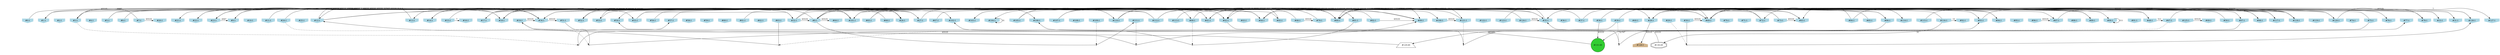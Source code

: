 digraph G {
node[shape = circle]
rankInputs [style = invisible]
rankOutputs [style = invisible]
rankInputs -> rankOutputs [color=invis]
0 [label="#0:1", style = filled, shape = invhouse, color=lightblue]
1 [label="#1:1", style = filled, shape = invhouse, color=lightblue]
2 [label="#2:1", style = filled, shape = invhouse, color=lightblue]
3 [label="#3:1", style = filled, shape = invhouse, color=lightblue]
4 [label="#4:1", style = filled, shape = invhouse, color=lightblue]
5 [label="#5:1", style = filled, shape = invhouse, color=lightblue]
6 [label="#6:1", style = filled, shape = invhouse, color=lightblue]
7 [label="#7:1", style = filled, shape = invhouse, color=lightblue]
8 [label="#8:1", style = filled, shape = invhouse, color=lightblue]
9 [label="#9:1", style = filled, shape = invhouse, color=lightblue]
10 [label="#10:1", style = filled, shape = invhouse, color=lightblue]
11 [label="#11:1", style = filled, shape = invhouse, color=lightblue]
12 [label="#12:1", style = filled, shape = invhouse, color=lightblue]
13 [label="#13:1", style = filled, shape = invhouse, color=lightblue]
14 [label="#14:1", style = filled, shape = invhouse, color=lightblue]
15 [label="#15:1", style = filled, shape = invhouse, color=lightblue]
16 [label="#16:1", style = filled, shape = invhouse, color=lightblue]
17 [label="#17:1", style = filled, shape = invhouse, color=lightblue]
18 [label="#18:1", style = filled, shape = invhouse, color=lightblue]
19 [label="#19:1", style = filled, shape = invhouse, color=lightblue]
20 [label="#20:1", style = filled, shape = invhouse, color=lightblue]
21 [label="#21:1", style = filled, shape = invhouse, color=lightblue]
22 [label="#22:1", style = filled, shape = invhouse, color=lightblue]
23 [label="#23:1", style = filled, shape = invhouse, color=lightblue]
24 [label="#24:1", style = filled, shape = invhouse, color=lightblue]
25 [label="#25:1", style = filled, shape = invhouse, color=lightblue]
26 [label="#26:1", style = filled, shape = invhouse, color=lightblue]
27 [label="#27:1", style = filled, shape = invhouse, color=lightblue]
28 [label="#28:1", style = filled, shape = invhouse, color=lightblue]
29 [label="#29:1", style = filled, shape = invhouse, color=lightblue]
30 [label="#30:1", style = filled, shape = invhouse, color=lightblue]
31 [label="#31:1", style = filled, shape = invhouse, color=lightblue]
32 [label="#32:1", style = filled, shape = invhouse, color=lightblue]
33 [label="#33:1", style = filled, shape = invhouse, color=lightblue]
34 [label="#34:1", style = filled, shape = invhouse, color=lightblue]
35 [label="#35:1", style = filled, shape = invhouse, color=lightblue]
36 [label="#36:1", style = filled, shape = invhouse, color=lightblue]
37 [label="#37:1", style = filled, shape = invhouse, color=lightblue]
38 [label="#38:1", style = filled, shape = invhouse, color=lightblue]
39 [label="#39:1", style = filled, shape = invhouse, color=lightblue]
40 [label="#40:1", style = filled, shape = invhouse, color=lightblue]
41 [label="#41:1", style = filled, shape = invhouse, color=lightblue]
42 [label="#42:1", style = filled, shape = invhouse, color=lightblue]
43 [label="#43:1", style = filled, shape = invhouse, color=lightblue]
44 [label="#44:1", style = filled, shape = invhouse, color=lightblue]
45 [label="#45:1", style = filled, shape = invhouse, color=lightblue]
46 [label="#46:1", style = filled, shape = invhouse, color=lightblue]
47 [label="#47:1", style = filled, shape = invhouse, color=lightblue]
48 [label="#48:1", style = filled, shape = invhouse, color=lightblue]
49 [label="#49:1", style = filled, shape = invhouse, color=lightblue]
50 [label="#50:1", style = filled, shape = invhouse, color=lightblue]
51 [label="#51:1", style = filled, shape = invhouse, color=lightblue]
52 [label="#52:1", style = filled, shape = invhouse, color=lightblue]
53 [label="#53:1", style = filled, shape = invhouse, color=lightblue]
54 [label="#54:1", style = filled, shape = invhouse, color=lightblue]
55 [label="#55:1", style = filled, shape = invhouse, color=lightblue]
56 [label="#56:1", style = filled, shape = invhouse, color=lightblue]
57 [label="#57:1", style = filled, shape = invhouse, color=lightblue]
58 [label="#58:1", style = filled, shape = invhouse, color=lightblue]
59 [label="#59:1", style = filled, shape = invhouse, color=lightblue]
60 [label="#60:1", style = filled, shape = invhouse, color=lightblue]
61 [label="#61:1", style = filled, shape = invhouse, color=lightblue]
62 [label="#62:1", style = filled, shape = invhouse, color=lightblue]
63 [label="#63:1", style = filled, shape = invhouse, color=lightblue]
64 [label="#64:1", style = filled, shape = invhouse, color=lightblue]
65 [label="#65:1", style = filled, shape = invhouse, color=lightblue]
66 [label="#66:1", style = filled, shape = invhouse, color=lightblue]
67 [label="#67:1", style = filled, shape = invhouse, color=lightblue]
68 [label="#68:1", style = filled, shape = invhouse, color=lightblue]
69 [label="#69:1", style = filled, shape = invhouse, color=lightblue]
70 [label="#70:1", style = filled, shape = invhouse, color=lightblue]
71 [label="#71:1", style = filled, shape = invhouse, color=lightblue]
72 [label="#72:1", style = filled, shape = invhouse, color=lightblue]
73 [label="#73:1", style = filled, shape = invhouse, color=lightblue]
74 [label="#74:1", style = filled, shape = invhouse, color=lightblue]
75 [label="#75:1", style = filled, shape = invhouse, color=lightblue]
76 [label="#76:1", style = filled, shape = invhouse, color=lightblue]
77 [label="#77:1", style = filled, shape = invhouse, color=lightblue]
78 [label="#78:1", style = filled, shape = invhouse, color=lightblue]
79 [label="#79:1", style = filled, shape = invhouse, color=lightblue]
80 [label="#80:1", style = filled, shape = invhouse, color=lightblue]
81 [label="#81:1", style = filled, shape = invhouse, color=lightblue]
82 [label="#82:1", style = filled, shape = invhouse, color=lightblue]
83 [label="#83:1", style = filled, shape = invhouse, color=lightblue]
84 [label="#84:1", style = filled, shape = invhouse, color=lightblue]
85 [label="#85:1", style = filled, shape = invhouse, color=lightblue]
86 [label="#86:1", style = filled, shape = invhouse, color=lightblue]
87 [label="#87:1", style = filled, shape = invhouse, color=lightblue]
88 [label="#88:1", style = filled, shape = invhouse, color=lightblue]
89 [label="#89:1", style = filled, shape = invhouse, color=lightblue]
90 [label="#90:1", style = filled, shape = invhouse, color=lightblue]
91 [label="#91:1", style = filled, shape = invhouse, color=lightblue]
92 [label="#92:1", style = filled, shape = invhouse, color=lightblue]
93 [label="#93:1", style = filled, shape = invhouse, color=lightblue]
94 [label="#94:1", style = filled, shape = invhouse, color=lightblue]
95 [label="#95:1", style = filled, shape = invhouse, color=lightblue]
96 [label="#96:1", style = filled, shape = invhouse, color=lightblue]
97 [label="#97:1", style = filled, shape = invhouse, color=lightblue]
98 [label="#98:1", style = filled, shape = invhouse, color=lightblue]
99 [label="#99:1", style = filled, shape = invhouse, color=lightblue]
100 [label="#100:1", style = filled, shape = invhouse, color=lightblue]
101 [label="#101:1", style = filled, shape = invhouse, color=lightblue]
102 [label="#102:1", style = filled, shape = invhouse, color=lightblue]
103 [label="#103:1", style = filled, shape = invhouse, color=lightblue]
104 [label="#104:1", style = filled, shape = invhouse, color=lightblue]
105 [label="#105:1", style = filled, shape = invhouse, color=lightblue]
106 [label="#106:1", style = filled, shape = invhouse, color=lightblue]
107 [label="#107:1", style = filled, shape = invhouse, color=lightblue]
108 [label="#108:1", style = filled, shape = invhouse, color=lightblue]
109 [label="#109:1", style = filled, shape = invhouse, color=lightblue]
110 [label="#110:1", style = filled, shape = invhouse, color=lightblue]
111 [label="#111:1", style = filled, shape = invhouse, color=lightblue]
112 [label="#112:1", style = filled, shape = invhouse, color=lightblue]
113 [label="#113:1", style = filled, shape = invhouse, color=lightblue]
114 [label="#114:1", style = filled, shape = invhouse, color=lightblue]
115 [label="#115:1", style = filled, shape = invhouse, color=lightblue]
116 [label="#116:1", style = filled, shape = invhouse, color=lightblue]
117 [label="#117:1", style = filled, shape = invhouse, color=lightblue]
118 [label="#118:1", style = filled, shape = invhouse, color=lightblue]
119 [label="#119:1", style = filled, shape = invhouse, color=lightblue]
120 [label="#120:1", style = filled, shape = invhouse, color=lightblue]
121 [label="#121:1", style = filled, shape = invhouse, color=lightblue]
122 [label="#122:1", style = filled, shape = invhouse, color=lightblue]
123 [label="#123:1", style = filled, shape = invhouse, color=lightblue]
124 [label="#124:1", style = filled, shape = invhouse, color=lightblue]
125 [label="#125:1", style = filled, shape = invhouse, color=lightblue]
126 [label="#126:1", style = filled, shape = invhouse, color=lightblue]
127 [label="#127:1", style = filled, shape = invhouse, color=lightblue]
128 [label="#128:1", style = filled, shape = house, color=tan]
129 [label="#129:49", shape = trapezium]
130 [label="#130:49", shape = doubleoctagon]
131 [label="#131:49", style = filled, fillcolor=limegreen]
28 -> 128 [label = "65535"]
84 -> 28 [label = "65535"]
53 -> 83 [label = "65535"]
9 -> 18 [label = "65535"]
86 -> 129 [label = "65535"]
89 -> 83 [label = "65535"]
66 -> 23 [label = "65535"]
30 -> 69 [label = "65535"]
130 -> 35 [label = "65535"]
17 -> 83 [label = "65535"]
80 -> 120 [label = "65535"]
5 -> 94 [label = "65535"]
12 -> 55 [label = "65535"]
37 -> 80 [label = "65535"]
27 -> 106 [label = "65535"]
38 -> 28 [label = "65535"]
133 [shape = point]
39 -> 133 [style = dashed]
42 -> 133 [dir = none]
133 -> 77
69 -> 98 [label = "65535"]
73 -> 104 [label = "65535"]
99 -> 80 [label = "65535"]
120 -> 18 [label = "65535"]
34 -> 51 [label = "65535"]
123 -> 48 [label = "65535"]
12 -> 86 [label = "32767"]
73 -> 83 [label = "65535"]
107 -> 68 [label = "65535"]
85 -> 35 [label = "65535"]
101 -> 12 [label = "65535"]
124 -> 21 [label = "65535"]
73 -> 103 [label = "65535"]
113 -> 80 [label = "65535"]
68 -> 99 [label = "65535"]
48 -> 23 [label = "65535"]
19 -> 34 [label = "65535"]
125 -> 49 [label = "65535"]
134 [shape = point]
3 -> 134 [style = dashed]
39 -> 134 [dir = none]
134 -> 57
32 -> 69 [label = "65535"]
56 -> 90 [label = "65535"]
37 -> 126 [label = "1023"]
124 -> 35 [label = "65535"]
82 -> 99 [label = "65535"]
41 -> 33 [label = "127"]
93 -> 98 [label = "65535"]
67 -> 89 [label = "65535"]
83 -> 80 [label = "65535"]
90 -> 90 [label = "511"]
72 -> 1 [label = "65535"]
112 -> 53 [label = "65535"]
18 -> 3 [label = "65535"]
107 -> 80 [label = "8191"]
120 -> 78 [label = "65535"]
24 -> 44 [label = "32767"]
116 -> 54 [label = "65535"]
135 [shape = point]
24 -> 135 [style = dashed]
51 -> 135 [dir = none]
135 -> 93
82 -> 14 [label = "65535"]
44 -> 13 [label = "65535"]
100 -> 121 [label = "65535"]
65 -> 69 [label = "65535"]
84 -> 114 [label = "65535"]
136 [shape = point]
68 -> 136 [style = dashed]
81 -> 136 [dir = none]
136 -> 102
118 -> 103 [label = "16383"]
46 -> 34 [label = "65535"]
45 -> 41 [label = "255"]
34 -> 14 [label = "32767"]
65 -> 26 [label = "255"]
75 -> 131 [label = "32767"]
7 -> 3 [label = "4095"]
8 -> 99 [label = "8191"]
110 -> 121 [label = "511"]
55 -> 86 [label = "2047"]
3 -> 117 [label = "31"]
79 -> 42 [label = "65535"]
112 -> 118 [label = "511"]
87 -> 76 [label = "65535"]
110 -> 100 [label = "255"]
15 -> 32 [label = "65535"]
116 -> 92 [label = "15"]
96 -> 87 [label = "65535"]
117 -> 44 [label = "65535"]
48 -> 47 [label = "511"]
44 -> 35 [label = "1023"]
8 -> 101 [label = "31"]
32 -> 42 [label = "127"]
39 -> 117 [label = "127"]
75 -> 34 [label = "65535"]
89 -> 72 [label = "127"]
23 -> 9 [label = "2047"]
32 -> 8 [label = "65535"]
1 -> 45 [label = "3"]
137 [shape = point]
47 -> 137 [style = dashed]
63 -> 137 [dir = none]
137 -> 12
8 -> 18 [label = "15"]
126 -> 8 [label = "65535"]
55 -> 32 [label = "127"]
72 -> 69 [label = "63"]
35 -> 101 [label = "63"]
104 -> 104 [label = "31"]
105 -> 41 [label = "65535"]
17 -> 31 [label = "63"]
7 -> 20 [label = "65535"]
50 -> 1 [label = "31"]
138 [shape = point]
109 -> 138 [style = dashed]
8 -> 138 [dir = none]
138 -> 111
101 -> 94 [label = "65535"]
116 -> 130 [label = "31"]
5 -> 69 [label = "7"]
139 [shape = point]
121 -> 139 [style = dashed]
97 -> 139 [dir = none]
139 -> 54
112 -> 9 [label = "65535"]
0 -> 27 [label = "3"]
131 -> 106 [label = "65535"]
38 -> 131 [label = "65535"]
6 -> 34 [label = "7"]
46 -> 79 [label = "65535"]
105 -> 78 [label = "1"]
89 -> 52 [label = "7"]
27 -> 52 [label = "3"]
13 -> 22 [label = "3"]
47 -> 118 [label = "65535"]
129 -> 19 [label = "65535"]
11 -> 102 [label = "65535"]
12 -> 81 [label = "65535"]
61 -> 110 [label = "1"]
44 -> 18 [label = "7"]
121 -> 42 [label = "3"]
57 -> 31 [label = "65535"]
80 -> 33 [label = "3"]
8 -> 64 [label = "65535"]
69 -> 97 [label = "65535"]
35 -> 17 [label = "65535"]
28 -> 127 [label = "7"]
140 [shape = point]
111 -> 140 [style = dashed]
19 -> 140 [dir = none]
140 -> 99
22 -> 26 [label = "7"]
15 -> 16 [label = "7"]
23 -> 87 [label = "65535"]
115 -> 118 [label = "1"]
141 [shape = point]
29 -> 141 [style = dashed]
30 -> 141 [dir = none]
141 -> 126
112 -> 93 [label = "1"]
{
	rank = same
	rankdir = TB
	rankInputs -> 0 -> 1 -> 2 -> 3 -> 4 -> 5 -> 6 -> 7 -> 8 -> 9 -> 10 -> 11 -> 12 -> 13 -> 14 -> 15 -> 16 -> 17 -> 18 -> 19 -> 20 -> 21 -> 22 -> 23 -> 24 -> 25 -> 26 -> 27 -> 28 -> 29 -> 30 -> 31 -> 32 -> 33 -> 34 -> 35 -> 36 -> 37 -> 38 -> 39 -> 40 -> 41 -> 42 -> 43 -> 44 -> 45 -> 46 -> 47 -> 48 -> 49 -> 50 -> 51 -> 52 -> 53 -> 54 -> 55 -> 56 -> 57 -> 58 -> 59 -> 60 -> 61 -> 62 -> 63 -> 64 -> 65 -> 66 -> 67 -> 68 -> 69 -> 70 -> 71 -> 72 -> 73 -> 74 -> 75 -> 76 -> 77 -> 78 -> 79 -> 80 -> 81 -> 82 -> 83 -> 84 -> 85 -> 86 -> 87 -> 88 -> 89 -> 90 -> 91 -> 92 -> 93 -> 94 -> 95 -> 96 -> 97 -> 98 -> 99 -> 100 -> 101 -> 102 -> 103 -> 104 -> 105 -> 106 -> 107 -> 108 -> 109 -> 110 -> 111 -> 112 -> 113 -> 114 -> 115 -> 116 -> 117 -> 118 -> 119 -> 120 -> 121 -> 122 -> 123 -> 124 -> 125 -> 126 -> 127 [style = invis]
}
{
	rank = same
	rankdir = TB
	rankOutputs -> 128 [style = invis]
}
}
